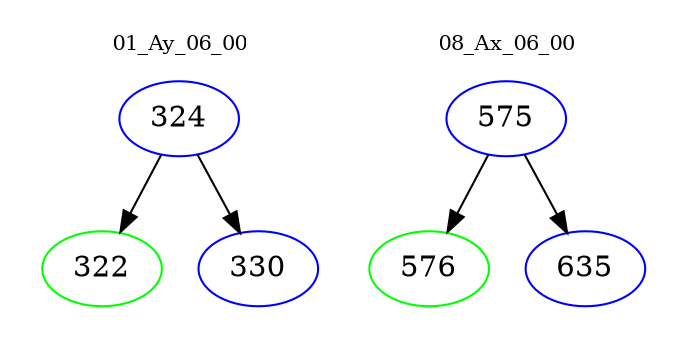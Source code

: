 digraph{
subgraph cluster_0 {
color = white
label = "01_Ay_06_00";
fontsize=10;
T0_324 [label="324", color="blue"]
T0_324 -> T0_322 [color="black"]
T0_322 [label="322", color="green"]
T0_324 -> T0_330 [color="black"]
T0_330 [label="330", color="blue"]
}
subgraph cluster_1 {
color = white
label = "08_Ax_06_00";
fontsize=10;
T1_575 [label="575", color="blue"]
T1_575 -> T1_576 [color="black"]
T1_576 [label="576", color="green"]
T1_575 -> T1_635 [color="black"]
T1_635 [label="635", color="blue"]
}
}
